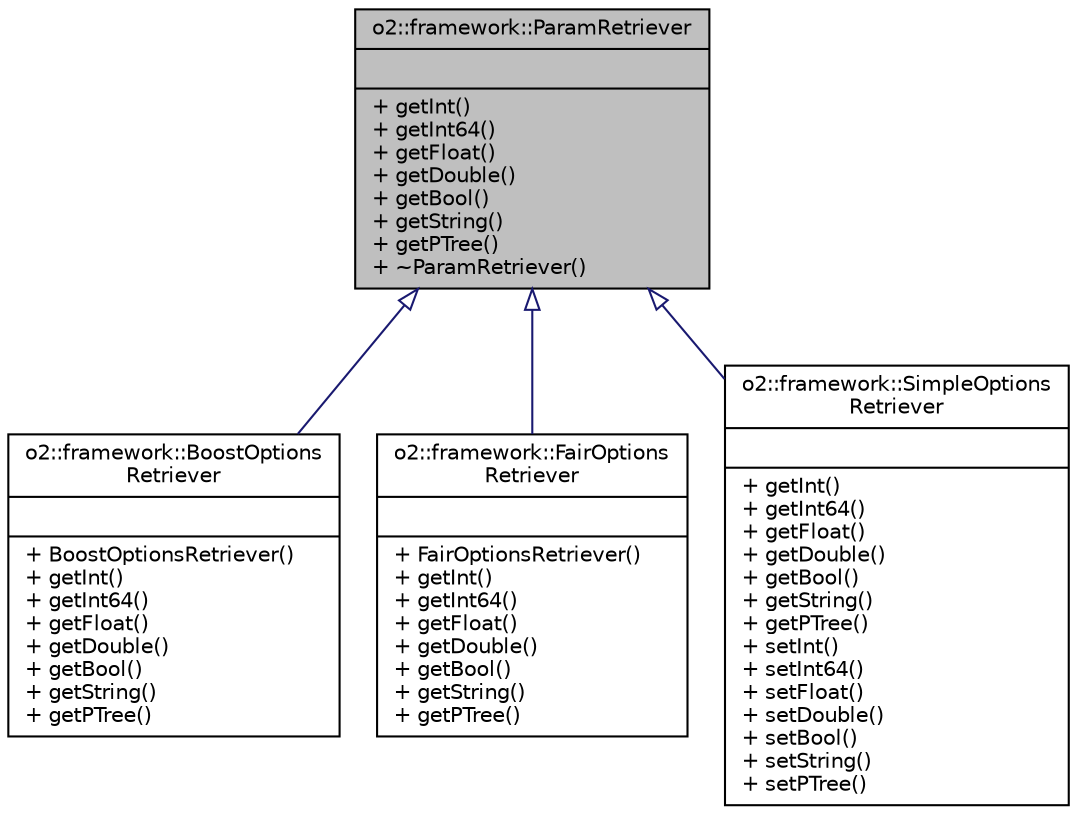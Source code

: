 digraph "o2::framework::ParamRetriever"
{
 // INTERACTIVE_SVG=YES
  bgcolor="transparent";
  edge [fontname="Helvetica",fontsize="10",labelfontname="Helvetica",labelfontsize="10"];
  node [fontname="Helvetica",fontsize="10",shape=record];
  Node1 [label="{o2::framework::ParamRetriever\n||+ getInt()\l+ getInt64()\l+ getFloat()\l+ getDouble()\l+ getBool()\l+ getString()\l+ getPTree()\l+ ~ParamRetriever()\l}",height=0.2,width=0.4,color="black", fillcolor="grey75", style="filled", fontcolor="black"];
  Node1 -> Node2 [dir="back",color="midnightblue",fontsize="10",style="solid",arrowtail="onormal",fontname="Helvetica"];
  Node2 [label="{o2::framework::BoostOptions\lRetriever\n||+ BoostOptionsRetriever()\l+ getInt()\l+ getInt64()\l+ getFloat()\l+ getDouble()\l+ getBool()\l+ getString()\l+ getPTree()\l}",height=0.2,width=0.4,color="black",URL="$d1/d9c/classo2_1_1framework_1_1BoostOptionsRetriever.html"];
  Node1 -> Node3 [dir="back",color="midnightblue",fontsize="10",style="solid",arrowtail="onormal",fontname="Helvetica"];
  Node3 [label="{o2::framework::FairOptions\lRetriever\n||+ FairOptionsRetriever()\l+ getInt()\l+ getInt64()\l+ getFloat()\l+ getDouble()\l+ getBool()\l+ getString()\l+ getPTree()\l}",height=0.2,width=0.4,color="black",URL="$d5/d5f/classo2_1_1framework_1_1FairOptionsRetriever.html"];
  Node1 -> Node4 [dir="back",color="midnightblue",fontsize="10",style="solid",arrowtail="onormal",fontname="Helvetica"];
  Node4 [label="{o2::framework::SimpleOptions\lRetriever\n||+ getInt()\l+ getInt64()\l+ getFloat()\l+ getDouble()\l+ getBool()\l+ getString()\l+ getPTree()\l+ setInt()\l+ setInt64()\l+ setFloat()\l+ setDouble()\l+ setBool()\l+ setString()\l+ setPTree()\l}",height=0.2,width=0.4,color="black",URL="$dc/d81/classo2_1_1framework_1_1SimpleOptionsRetriever.html"];
}
